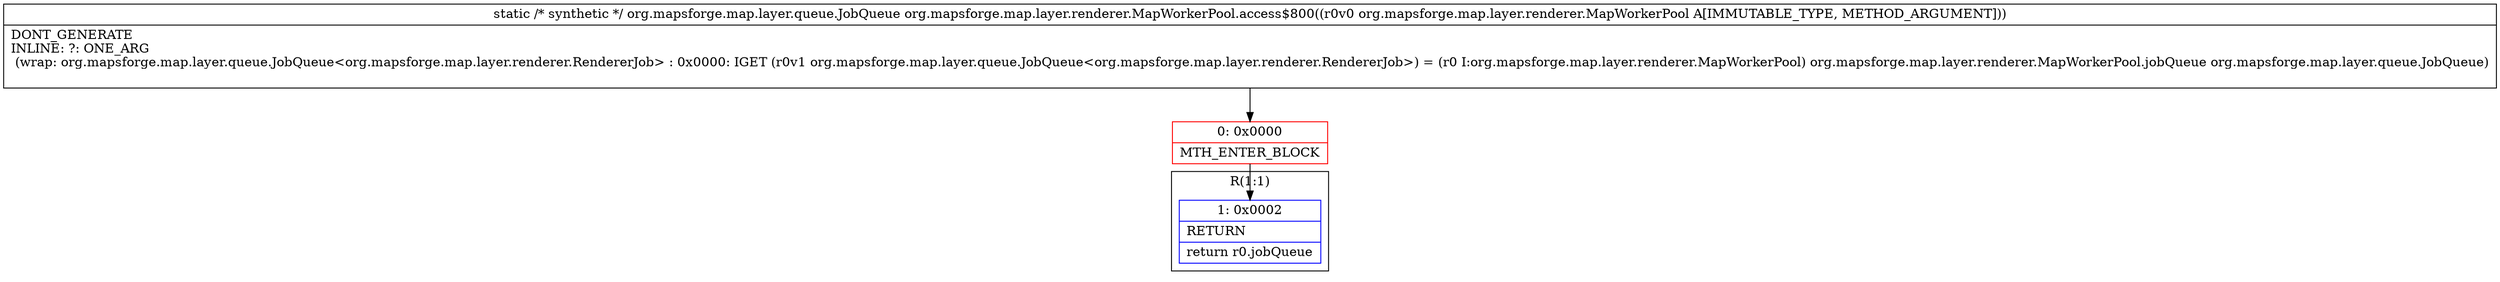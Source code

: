 digraph "CFG fororg.mapsforge.map.layer.renderer.MapWorkerPool.access$800(Lorg\/mapsforge\/map\/layer\/renderer\/MapWorkerPool;)Lorg\/mapsforge\/map\/layer\/queue\/JobQueue;" {
subgraph cluster_Region_391255026 {
label = "R(1:1)";
node [shape=record,color=blue];
Node_1 [shape=record,label="{1\:\ 0x0002|RETURN\l|return r0.jobQueue\l}"];
}
Node_0 [shape=record,color=red,label="{0\:\ 0x0000|MTH_ENTER_BLOCK\l}"];
MethodNode[shape=record,label="{static \/* synthetic *\/ org.mapsforge.map.layer.queue.JobQueue org.mapsforge.map.layer.renderer.MapWorkerPool.access$800((r0v0 org.mapsforge.map.layer.renderer.MapWorkerPool A[IMMUTABLE_TYPE, METHOD_ARGUMENT]))  | DONT_GENERATE\lINLINE: ?: ONE_ARG  \l  (wrap: org.mapsforge.map.layer.queue.JobQueue\<org.mapsforge.map.layer.renderer.RendererJob\> : 0x0000: IGET  (r0v1 org.mapsforge.map.layer.queue.JobQueue\<org.mapsforge.map.layer.renderer.RendererJob\>) = (r0 I:org.mapsforge.map.layer.renderer.MapWorkerPool) org.mapsforge.map.layer.renderer.MapWorkerPool.jobQueue org.mapsforge.map.layer.queue.JobQueue)\l\l}"];
MethodNode -> Node_0;
Node_0 -> Node_1;
}

